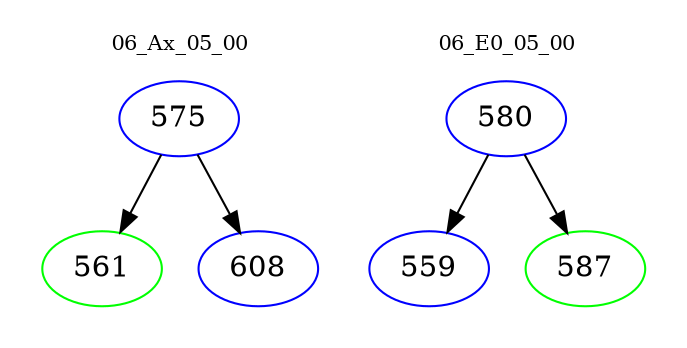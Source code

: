digraph{
subgraph cluster_0 {
color = white
label = "06_Ax_05_00";
fontsize=10;
T0_575 [label="575", color="blue"]
T0_575 -> T0_561 [color="black"]
T0_561 [label="561", color="green"]
T0_575 -> T0_608 [color="black"]
T0_608 [label="608", color="blue"]
}
subgraph cluster_1 {
color = white
label = "06_E0_05_00";
fontsize=10;
T1_580 [label="580", color="blue"]
T1_580 -> T1_559 [color="black"]
T1_559 [label="559", color="blue"]
T1_580 -> T1_587 [color="black"]
T1_587 [label="587", color="green"]
}
}
